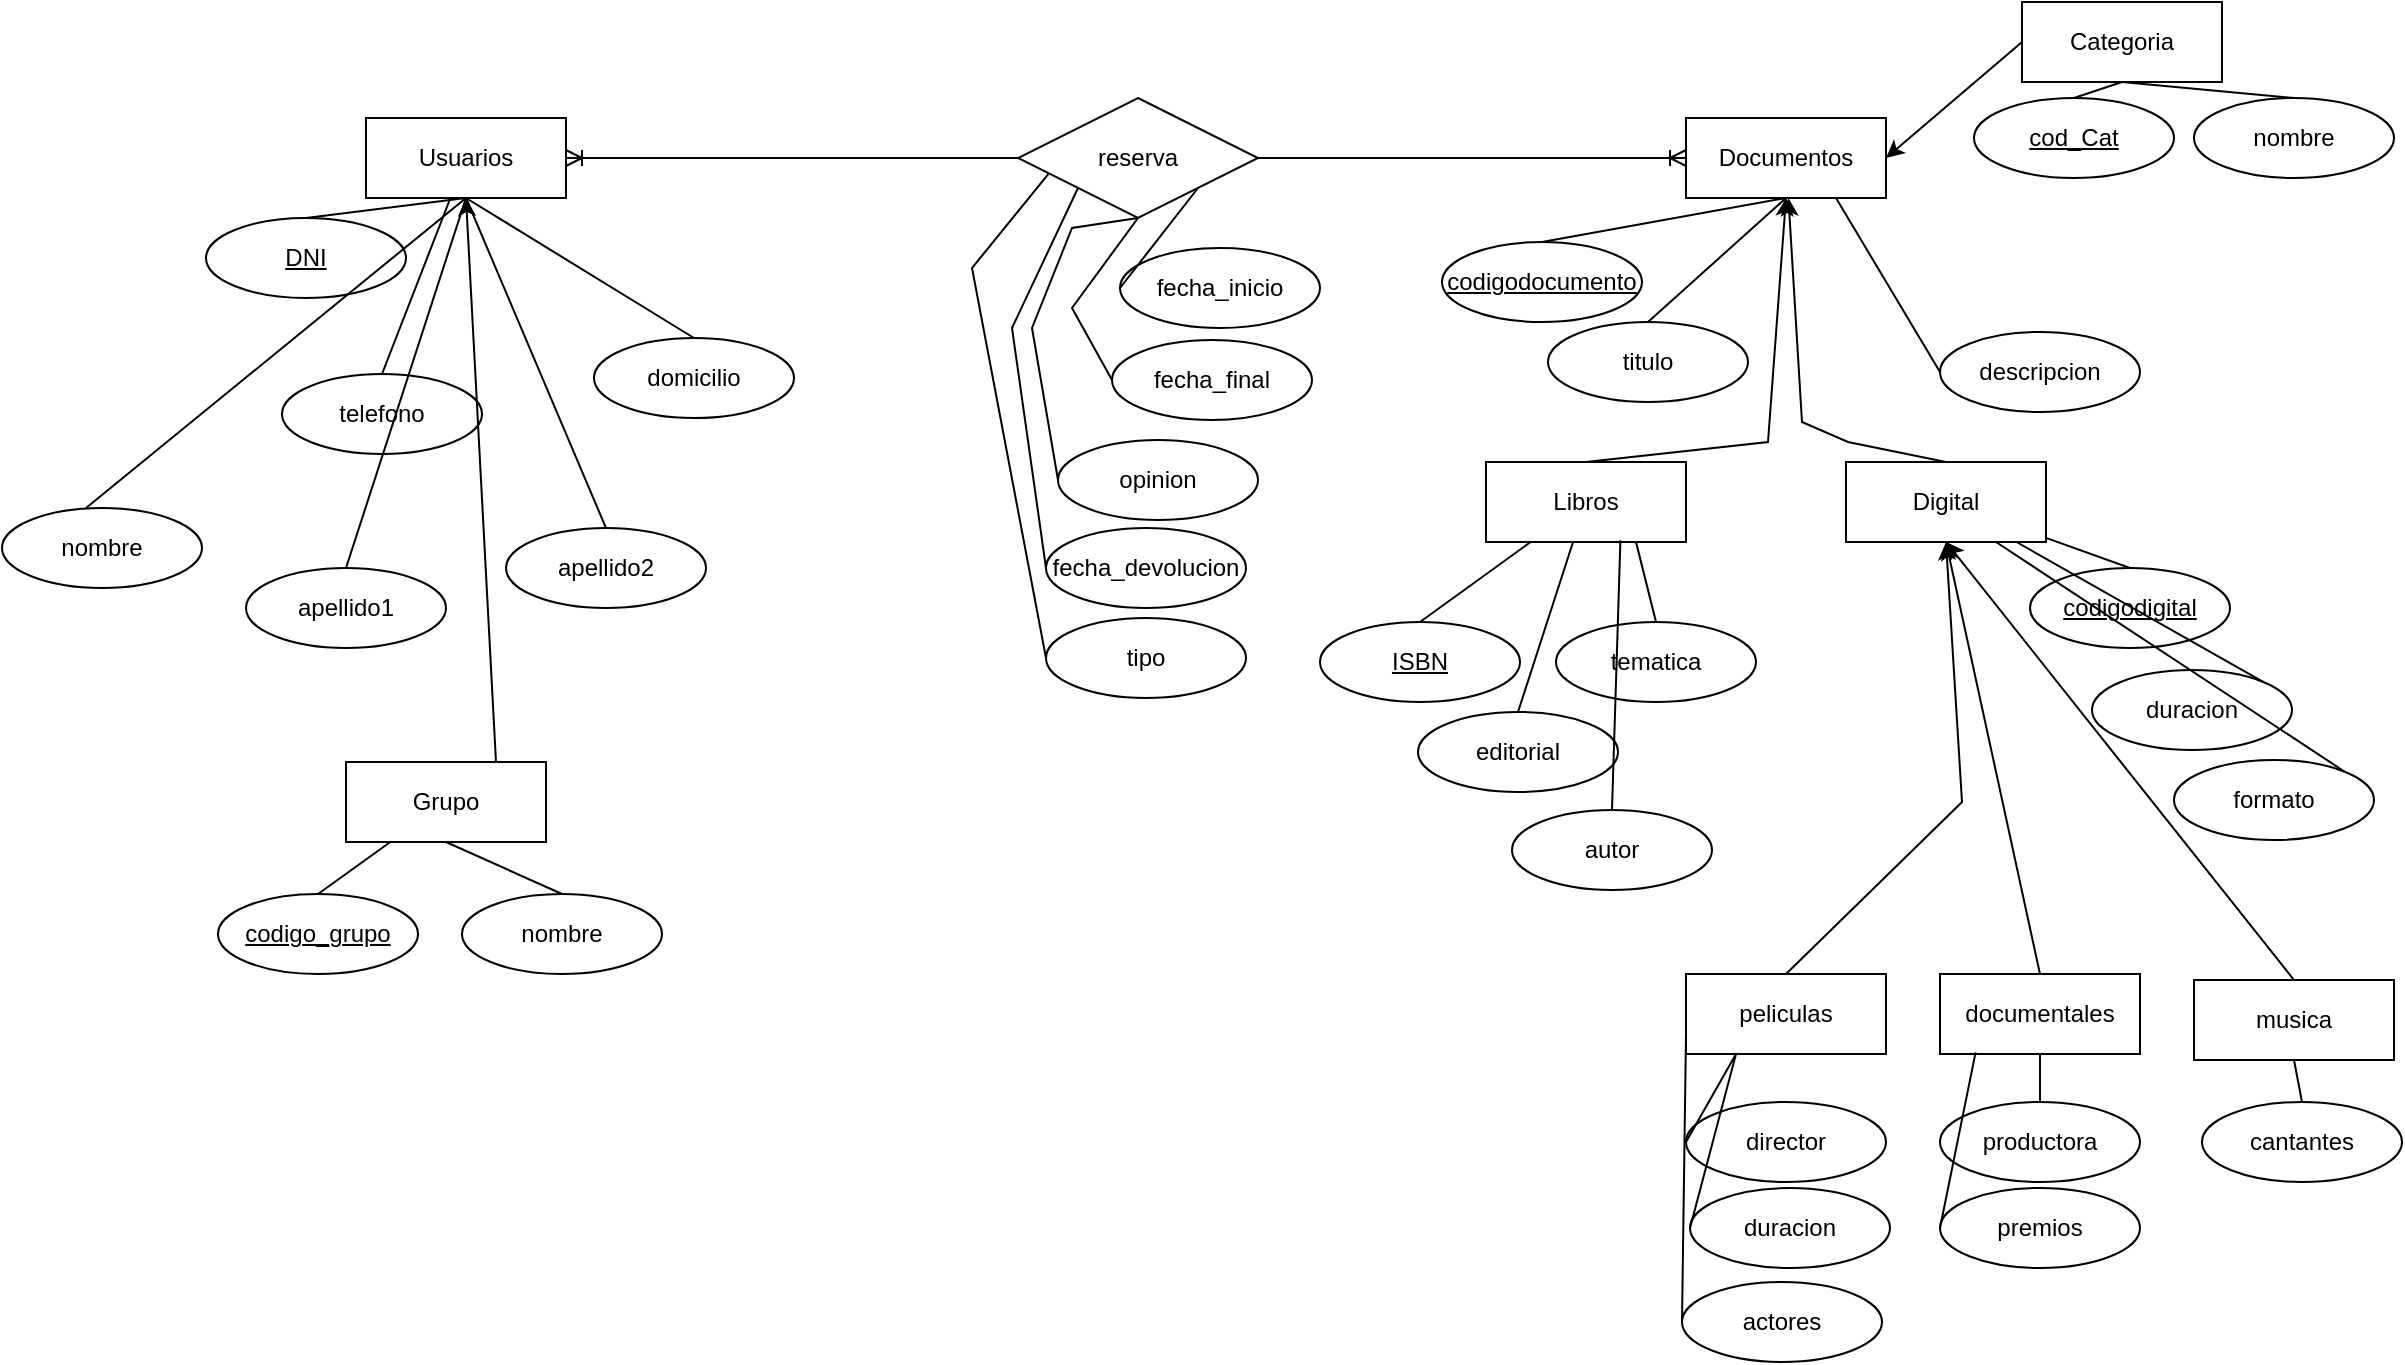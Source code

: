 <mxfile version="20.5.3" type="github">
  <diagram id="R2lEEEUBdFMjLlhIrx00" name="Page-1">
    <mxGraphModel dx="1368" dy="545" grid="1" gridSize="10" guides="1" tooltips="1" connect="1" arrows="1" fold="1" page="1" pageScale="1" pageWidth="850" pageHeight="1100" math="0" shadow="0" extFonts="Permanent Marker^https://fonts.googleapis.com/css?family=Permanent+Marker">
      <root>
        <mxCell id="0" />
        <mxCell id="1" parent="0" />
        <mxCell id="maS0jKPrXII0S9KqRdAt-1" value="Usuarios" style="whiteSpace=wrap;html=1;align=center;" vertex="1" parent="1">
          <mxGeometry x="152" y="208" width="100" height="40" as="geometry" />
        </mxCell>
        <mxCell id="maS0jKPrXII0S9KqRdAt-2" value="Documentos" style="whiteSpace=wrap;html=1;align=center;" vertex="1" parent="1">
          <mxGeometry x="812" y="208" width="100" height="40" as="geometry" />
        </mxCell>
        <mxCell id="maS0jKPrXII0S9KqRdAt-3" value="reserva" style="shape=rhombus;perimeter=rhombusPerimeter;whiteSpace=wrap;html=1;align=center;" vertex="1" parent="1">
          <mxGeometry x="478" y="198" width="120" height="60" as="geometry" />
        </mxCell>
        <mxCell id="maS0jKPrXII0S9KqRdAt-5" value="" style="edgeStyle=entityRelationEdgeStyle;fontSize=12;html=1;endArrow=ERoneToMany;rounded=0;exitX=1;exitY=0.5;exitDx=0;exitDy=0;" edge="1" parent="1" source="maS0jKPrXII0S9KqRdAt-3" target="maS0jKPrXII0S9KqRdAt-2">
          <mxGeometry width="100" height="100" relative="1" as="geometry">
            <mxPoint x="691" y="228" as="sourcePoint" />
            <mxPoint x="641" y="198" as="targetPoint" />
          </mxGeometry>
        </mxCell>
        <mxCell id="maS0jKPrXII0S9KqRdAt-6" value="" style="edgeStyle=entityRelationEdgeStyle;fontSize=12;html=1;endArrow=ERoneToMany;rounded=0;exitX=0;exitY=0.5;exitDx=0;exitDy=0;entryX=1;entryY=0.5;entryDx=0;entryDy=0;" edge="1" parent="1" source="maS0jKPrXII0S9KqRdAt-3" target="maS0jKPrXII0S9KqRdAt-1">
          <mxGeometry width="100" height="100" relative="1" as="geometry">
            <mxPoint x="448" y="298" as="sourcePoint" />
            <mxPoint x="548" y="198" as="targetPoint" />
          </mxGeometry>
        </mxCell>
        <mxCell id="maS0jKPrXII0S9KqRdAt-7" value="nombre" style="ellipse;whiteSpace=wrap;html=1;align=center;" vertex="1" parent="1">
          <mxGeometry x="-30" y="403" width="100" height="40" as="geometry" />
        </mxCell>
        <mxCell id="maS0jKPrXII0S9KqRdAt-8" value="DNI" style="ellipse;whiteSpace=wrap;html=1;align=center;fontStyle=4;" vertex="1" parent="1">
          <mxGeometry x="72" y="258" width="100" height="40" as="geometry" />
        </mxCell>
        <mxCell id="maS0jKPrXII0S9KqRdAt-9" value="apellido1" style="ellipse;whiteSpace=wrap;html=1;align=center;" vertex="1" parent="1">
          <mxGeometry x="92" y="433" width="100" height="40" as="geometry" />
        </mxCell>
        <mxCell id="maS0jKPrXII0S9KqRdAt-10" value="apellido2" style="ellipse;whiteSpace=wrap;html=1;align=center;" vertex="1" parent="1">
          <mxGeometry x="222" y="413" width="100" height="40" as="geometry" />
        </mxCell>
        <mxCell id="maS0jKPrXII0S9KqRdAt-11" value="telefono" style="ellipse;whiteSpace=wrap;html=1;align=center;" vertex="1" parent="1">
          <mxGeometry x="110" y="336" width="100" height="40" as="geometry" />
        </mxCell>
        <mxCell id="maS0jKPrXII0S9KqRdAt-13" value="domicilio" style="ellipse;whiteSpace=wrap;html=1;align=center;" vertex="1" parent="1">
          <mxGeometry x="266" y="318" width="100" height="40" as="geometry" />
        </mxCell>
        <mxCell id="maS0jKPrXII0S9KqRdAt-16" value="" style="endArrow=none;html=1;rounded=0;exitX=0.5;exitY=0;exitDx=0;exitDy=0;" edge="1" parent="1" source="maS0jKPrXII0S9KqRdAt-11" target="maS0jKPrXII0S9KqRdAt-1">
          <mxGeometry relative="1" as="geometry">
            <mxPoint x="222" y="313" as="sourcePoint" />
            <mxPoint x="382" y="313" as="targetPoint" />
          </mxGeometry>
        </mxCell>
        <mxCell id="maS0jKPrXII0S9KqRdAt-17" value="" style="endArrow=none;html=1;rounded=0;exitX=0.5;exitY=0;exitDx=0;exitDy=0;entryX=0.5;entryY=1;entryDx=0;entryDy=0;" edge="1" parent="1" source="maS0jKPrXII0S9KqRdAt-13" target="maS0jKPrXII0S9KqRdAt-1">
          <mxGeometry relative="1" as="geometry">
            <mxPoint x="192" y="323" as="sourcePoint" />
            <mxPoint x="352" y="323" as="targetPoint" />
          </mxGeometry>
        </mxCell>
        <mxCell id="maS0jKPrXII0S9KqRdAt-18" value="" style="endArrow=none;html=1;rounded=0;exitX=0.5;exitY=0;exitDx=0;exitDy=0;entryX=0.5;entryY=1;entryDx=0;entryDy=0;" edge="1" parent="1" source="maS0jKPrXII0S9KqRdAt-8" target="maS0jKPrXII0S9KqRdAt-1">
          <mxGeometry relative="1" as="geometry">
            <mxPoint x="162" y="363" as="sourcePoint" />
            <mxPoint x="322" y="363" as="targetPoint" />
          </mxGeometry>
        </mxCell>
        <mxCell id="maS0jKPrXII0S9KqRdAt-19" value="" style="endArrow=none;html=1;rounded=0;exitX=0.42;exitY=0;exitDx=0;exitDy=0;exitPerimeter=0;entryX=0.5;entryY=1;entryDx=0;entryDy=0;" edge="1" parent="1" source="maS0jKPrXII0S9KqRdAt-7" target="maS0jKPrXII0S9KqRdAt-1">
          <mxGeometry relative="1" as="geometry">
            <mxPoint x="162" y="363" as="sourcePoint" />
            <mxPoint x="322" y="363" as="targetPoint" />
          </mxGeometry>
        </mxCell>
        <mxCell id="maS0jKPrXII0S9KqRdAt-20" value="" style="endArrow=none;html=1;rounded=0;exitX=0.5;exitY=0;exitDx=0;exitDy=0;entryX=0.5;entryY=1;entryDx=0;entryDy=0;" edge="1" parent="1" source="maS0jKPrXII0S9KqRdAt-9" target="maS0jKPrXII0S9KqRdAt-1">
          <mxGeometry relative="1" as="geometry">
            <mxPoint x="162" y="363" as="sourcePoint" />
            <mxPoint x="202" y="243" as="targetPoint" />
          </mxGeometry>
        </mxCell>
        <mxCell id="maS0jKPrXII0S9KqRdAt-21" value="" style="endArrow=none;html=1;rounded=0;exitX=0.5;exitY=0;exitDx=0;exitDy=0;entryX=0.5;entryY=1;entryDx=0;entryDy=0;" edge="1" parent="1" source="maS0jKPrXII0S9KqRdAt-10" target="maS0jKPrXII0S9KqRdAt-1">
          <mxGeometry relative="1" as="geometry">
            <mxPoint x="162" y="363" as="sourcePoint" />
            <mxPoint x="322" y="363" as="targetPoint" />
          </mxGeometry>
        </mxCell>
        <mxCell id="maS0jKPrXII0S9KqRdAt-22" value="fecha_inicio" style="ellipse;whiteSpace=wrap;html=1;align=center;" vertex="1" parent="1">
          <mxGeometry x="529" y="273" width="100" height="40" as="geometry" />
        </mxCell>
        <mxCell id="maS0jKPrXII0S9KqRdAt-23" value="fecha_final" style="ellipse;whiteSpace=wrap;html=1;align=center;" vertex="1" parent="1">
          <mxGeometry x="525" y="319" width="100" height="40" as="geometry" />
        </mxCell>
        <mxCell id="maS0jKPrXII0S9KqRdAt-24" value="opinion" style="ellipse;whiteSpace=wrap;html=1;align=center;" vertex="1" parent="1">
          <mxGeometry x="498" y="369" width="100" height="40" as="geometry" />
        </mxCell>
        <mxCell id="maS0jKPrXII0S9KqRdAt-25" value="fecha_devolucion" style="ellipse;whiteSpace=wrap;html=1;align=center;" vertex="1" parent="1">
          <mxGeometry x="492" y="413" width="100" height="40" as="geometry" />
        </mxCell>
        <mxCell id="maS0jKPrXII0S9KqRdAt-26" value="tipo" style="ellipse;whiteSpace=wrap;html=1;align=center;" vertex="1" parent="1">
          <mxGeometry x="492" y="458" width="100" height="40" as="geometry" />
        </mxCell>
        <mxCell id="maS0jKPrXII0S9KqRdAt-27" value="" style="endArrow=none;html=1;rounded=0;entryX=0;entryY=0.5;entryDx=0;entryDy=0;exitX=0.127;exitY=0.633;exitDx=0;exitDy=0;exitPerimeter=0;" edge="1" parent="1" source="maS0jKPrXII0S9KqRdAt-3" target="maS0jKPrXII0S9KqRdAt-26">
          <mxGeometry relative="1" as="geometry">
            <mxPoint x="435" y="363" as="sourcePoint" />
            <mxPoint x="595" y="363" as="targetPoint" />
            <Array as="points">
              <mxPoint x="455" y="283" />
            </Array>
          </mxGeometry>
        </mxCell>
        <mxCell id="maS0jKPrXII0S9KqRdAt-28" value="" style="endArrow=none;html=1;rounded=0;entryX=0;entryY=0.5;entryDx=0;entryDy=0;exitX=0;exitY=1;exitDx=0;exitDy=0;" edge="1" parent="1" source="maS0jKPrXII0S9KqRdAt-3" target="maS0jKPrXII0S9KqRdAt-25">
          <mxGeometry relative="1" as="geometry">
            <mxPoint x="435" y="363" as="sourcePoint" />
            <mxPoint x="595" y="363" as="targetPoint" />
            <Array as="points">
              <mxPoint x="475" y="313" />
            </Array>
          </mxGeometry>
        </mxCell>
        <mxCell id="maS0jKPrXII0S9KqRdAt-29" value="" style="endArrow=none;html=1;rounded=0;entryX=0;entryY=0.5;entryDx=0;entryDy=0;exitX=0.5;exitY=1;exitDx=0;exitDy=0;" edge="1" parent="1" source="maS0jKPrXII0S9KqRdAt-3" target="maS0jKPrXII0S9KqRdAt-24">
          <mxGeometry relative="1" as="geometry">
            <mxPoint x="485" y="333" as="sourcePoint" />
            <mxPoint x="595" y="363" as="targetPoint" />
            <Array as="points">
              <mxPoint x="505" y="263" />
              <mxPoint x="485" y="313" />
            </Array>
          </mxGeometry>
        </mxCell>
        <mxCell id="maS0jKPrXII0S9KqRdAt-30" value="" style="endArrow=none;html=1;rounded=0;entryX=0;entryY=0.5;entryDx=0;entryDy=0;exitX=0.5;exitY=1;exitDx=0;exitDy=0;" edge="1" parent="1" source="maS0jKPrXII0S9KqRdAt-3" target="maS0jKPrXII0S9KqRdAt-23">
          <mxGeometry relative="1" as="geometry">
            <mxPoint x="435" y="363" as="sourcePoint" />
            <mxPoint x="595" y="363" as="targetPoint" />
            <Array as="points">
              <mxPoint x="505" y="303" />
            </Array>
          </mxGeometry>
        </mxCell>
        <mxCell id="maS0jKPrXII0S9KqRdAt-31" value="" style="endArrow=none;html=1;rounded=0;entryX=0;entryY=0.5;entryDx=0;entryDy=0;exitX=1;exitY=1;exitDx=0;exitDy=0;" edge="1" parent="1" source="maS0jKPrXII0S9KqRdAt-3" target="maS0jKPrXII0S9KqRdAt-22">
          <mxGeometry relative="1" as="geometry">
            <mxPoint x="435" y="363" as="sourcePoint" />
            <mxPoint x="595" y="363" as="targetPoint" />
          </mxGeometry>
        </mxCell>
        <mxCell id="maS0jKPrXII0S9KqRdAt-32" value="Libros" style="whiteSpace=wrap;html=1;align=center;" vertex="1" parent="1">
          <mxGeometry x="712" y="380" width="100" height="40" as="geometry" />
        </mxCell>
        <mxCell id="maS0jKPrXII0S9KqRdAt-33" value="Digital" style="whiteSpace=wrap;html=1;align=center;" vertex="1" parent="1">
          <mxGeometry x="892" y="380" width="100" height="40" as="geometry" />
        </mxCell>
        <mxCell id="maS0jKPrXII0S9KqRdAt-35" value="codigodocumento" style="ellipse;whiteSpace=wrap;html=1;align=center;fontStyle=4;" vertex="1" parent="1">
          <mxGeometry x="690" y="270" width="100" height="40" as="geometry" />
        </mxCell>
        <mxCell id="maS0jKPrXII0S9KqRdAt-36" value="" style="endArrow=none;html=1;rounded=0;exitX=0.5;exitY=0;exitDx=0;exitDy=0;entryX=0.5;entryY=1;entryDx=0;entryDy=0;" edge="1" parent="1" source="maS0jKPrXII0S9KqRdAt-35" target="maS0jKPrXII0S9KqRdAt-2">
          <mxGeometry relative="1" as="geometry">
            <mxPoint x="663" y="180" as="sourcePoint" />
            <mxPoint x="823" y="180" as="targetPoint" />
          </mxGeometry>
        </mxCell>
        <mxCell id="maS0jKPrXII0S9KqRdAt-38" value="titulo" style="ellipse;whiteSpace=wrap;html=1;align=center;" vertex="1" parent="1">
          <mxGeometry x="743" y="310" width="100" height="40" as="geometry" />
        </mxCell>
        <mxCell id="maS0jKPrXII0S9KqRdAt-39" value="descripcion" style="ellipse;whiteSpace=wrap;html=1;align=center;" vertex="1" parent="1">
          <mxGeometry x="939" y="315" width="100" height="40" as="geometry" />
        </mxCell>
        <mxCell id="maS0jKPrXII0S9KqRdAt-40" value="" style="endArrow=none;html=1;rounded=0;entryX=0.5;entryY=0;entryDx=0;entryDy=0;exitX=0.5;exitY=1;exitDx=0;exitDy=0;" edge="1" parent="1" source="maS0jKPrXII0S9KqRdAt-2" target="maS0jKPrXII0S9KqRdAt-38">
          <mxGeometry relative="1" as="geometry">
            <mxPoint x="673" y="180" as="sourcePoint" />
            <mxPoint x="833" y="180" as="targetPoint" />
          </mxGeometry>
        </mxCell>
        <mxCell id="maS0jKPrXII0S9KqRdAt-42" value="" style="endArrow=none;html=1;rounded=0;entryX=0;entryY=0.5;entryDx=0;entryDy=0;exitX=0.75;exitY=1;exitDx=0;exitDy=0;" edge="1" parent="1" source="maS0jKPrXII0S9KqRdAt-2" target="maS0jKPrXII0S9KqRdAt-39">
          <mxGeometry relative="1" as="geometry">
            <mxPoint x="673" y="180" as="sourcePoint" />
            <mxPoint x="833" y="180" as="targetPoint" />
          </mxGeometry>
        </mxCell>
        <mxCell id="maS0jKPrXII0S9KqRdAt-44" value="" style="endArrow=classic;html=1;rounded=0;entryX=0.5;entryY=1;entryDx=0;entryDy=0;" edge="1" parent="1" target="maS0jKPrXII0S9KqRdAt-2">
          <mxGeometry width="50" height="50" relative="1" as="geometry">
            <mxPoint x="762" y="380" as="sourcePoint" />
            <mxPoint x="812" y="330" as="targetPoint" />
            <Array as="points">
              <mxPoint x="853" y="370" />
            </Array>
          </mxGeometry>
        </mxCell>
        <mxCell id="maS0jKPrXII0S9KqRdAt-45" value="" style="endArrow=classic;html=1;rounded=0;exitX=0.5;exitY=0;exitDx=0;exitDy=0;" edge="1" parent="1" source="maS0jKPrXII0S9KqRdAt-33" target="maS0jKPrXII0S9KqRdAt-2">
          <mxGeometry width="50" height="50" relative="1" as="geometry">
            <mxPoint x="723" y="410" as="sourcePoint" />
            <mxPoint x="773" y="360" as="targetPoint" />
            <Array as="points">
              <mxPoint x="893" y="370" />
              <mxPoint x="870" y="360" />
            </Array>
          </mxGeometry>
        </mxCell>
        <mxCell id="maS0jKPrXII0S9KqRdAt-46" value="ISBN" style="ellipse;whiteSpace=wrap;html=1;align=center;fontStyle=4;" vertex="1" parent="1">
          <mxGeometry x="629" y="460" width="100" height="40" as="geometry" />
        </mxCell>
        <mxCell id="maS0jKPrXII0S9KqRdAt-47" value="editorial" style="ellipse;whiteSpace=wrap;html=1;align=center;" vertex="1" parent="1">
          <mxGeometry x="678" y="505" width="100" height="40" as="geometry" />
        </mxCell>
        <mxCell id="maS0jKPrXII0S9KqRdAt-48" value="autor" style="ellipse;whiteSpace=wrap;html=1;align=center;" vertex="1" parent="1">
          <mxGeometry x="725" y="554" width="100" height="40" as="geometry" />
        </mxCell>
        <mxCell id="maS0jKPrXII0S9KqRdAt-49" value="tematica" style="ellipse;whiteSpace=wrap;html=1;align=center;" vertex="1" parent="1">
          <mxGeometry x="747" y="460" width="100" height="40" as="geometry" />
        </mxCell>
        <mxCell id="maS0jKPrXII0S9KqRdAt-50" value="" style="endArrow=none;html=1;rounded=0;exitX=0.5;exitY=0;exitDx=0;exitDy=0;" edge="1" parent="1" source="maS0jKPrXII0S9KqRdAt-46" target="maS0jKPrXII0S9KqRdAt-32">
          <mxGeometry relative="1" as="geometry">
            <mxPoint x="630" y="500" as="sourcePoint" />
            <mxPoint x="790" y="500" as="targetPoint" />
          </mxGeometry>
        </mxCell>
        <mxCell id="maS0jKPrXII0S9KqRdAt-51" value="" style="endArrow=none;html=1;rounded=0;exitX=0.5;exitY=0;exitDx=0;exitDy=0;" edge="1" parent="1" source="maS0jKPrXII0S9KqRdAt-47" target="maS0jKPrXII0S9KqRdAt-32">
          <mxGeometry relative="1" as="geometry">
            <mxPoint x="630" y="500" as="sourcePoint" />
            <mxPoint x="790" y="500" as="targetPoint" />
          </mxGeometry>
        </mxCell>
        <mxCell id="maS0jKPrXII0S9KqRdAt-52" value="" style="endArrow=none;html=1;rounded=0;entryX=0.5;entryY=0;entryDx=0;entryDy=0;exitX=0.672;exitY=0.98;exitDx=0;exitDy=0;exitPerimeter=0;" edge="1" parent="1" source="maS0jKPrXII0S9KqRdAt-32" target="maS0jKPrXII0S9KqRdAt-48">
          <mxGeometry relative="1" as="geometry">
            <mxPoint x="630" y="500" as="sourcePoint" />
            <mxPoint x="790" y="500" as="targetPoint" />
          </mxGeometry>
        </mxCell>
        <mxCell id="maS0jKPrXII0S9KqRdAt-53" value="" style="endArrow=none;html=1;rounded=0;entryX=0.5;entryY=0;entryDx=0;entryDy=0;exitX=0.75;exitY=1;exitDx=0;exitDy=0;" edge="1" parent="1" source="maS0jKPrXII0S9KqRdAt-32" target="maS0jKPrXII0S9KqRdAt-49">
          <mxGeometry relative="1" as="geometry">
            <mxPoint x="630" y="500" as="sourcePoint" />
            <mxPoint x="790" y="500" as="targetPoint" />
          </mxGeometry>
        </mxCell>
        <mxCell id="maS0jKPrXII0S9KqRdAt-54" value="Grupo" style="whiteSpace=wrap;html=1;align=center;" vertex="1" parent="1">
          <mxGeometry x="142" y="530" width="100" height="40" as="geometry" />
        </mxCell>
        <mxCell id="maS0jKPrXII0S9KqRdAt-55" value="" style="endArrow=classic;html=1;rounded=0;entryX=0.5;entryY=1;entryDx=0;entryDy=0;exitX=0.75;exitY=0;exitDx=0;exitDy=0;" edge="1" parent="1" source="maS0jKPrXII0S9KqRdAt-54" target="maS0jKPrXII0S9KqRdAt-1">
          <mxGeometry width="50" height="50" relative="1" as="geometry">
            <mxPoint x="210" y="370" as="sourcePoint" />
            <mxPoint x="260" y="320" as="targetPoint" />
          </mxGeometry>
        </mxCell>
        <mxCell id="maS0jKPrXII0S9KqRdAt-56" value="codigo_grupo" style="ellipse;whiteSpace=wrap;html=1;align=center;fontStyle=4;" vertex="1" parent="1">
          <mxGeometry x="78" y="596" width="100" height="40" as="geometry" />
        </mxCell>
        <mxCell id="maS0jKPrXII0S9KqRdAt-59" value="nombre" style="ellipse;whiteSpace=wrap;html=1;align=center;" vertex="1" parent="1">
          <mxGeometry x="200" y="596" width="100" height="40" as="geometry" />
        </mxCell>
        <mxCell id="maS0jKPrXII0S9KqRdAt-60" value="" style="endArrow=none;html=1;rounded=0;exitX=0.5;exitY=0;exitDx=0;exitDy=0;" edge="1" parent="1" source="maS0jKPrXII0S9KqRdAt-56" target="maS0jKPrXII0S9KqRdAt-54">
          <mxGeometry relative="1" as="geometry">
            <mxPoint x="140" y="670" as="sourcePoint" />
            <mxPoint x="300" y="670" as="targetPoint" />
          </mxGeometry>
        </mxCell>
        <mxCell id="maS0jKPrXII0S9KqRdAt-61" value="" style="endArrow=none;html=1;rounded=0;entryX=0.5;entryY=0;entryDx=0;entryDy=0;exitX=0.5;exitY=1;exitDx=0;exitDy=0;" edge="1" parent="1" source="maS0jKPrXII0S9KqRdAt-54" target="maS0jKPrXII0S9KqRdAt-59">
          <mxGeometry relative="1" as="geometry">
            <mxPoint x="140" y="670" as="sourcePoint" />
            <mxPoint x="300" y="670" as="targetPoint" />
          </mxGeometry>
        </mxCell>
        <mxCell id="maS0jKPrXII0S9KqRdAt-62" value="codigodigital" style="ellipse;whiteSpace=wrap;html=1;align=center;fontStyle=4;" vertex="1" parent="1">
          <mxGeometry x="984" y="433" width="100" height="40" as="geometry" />
        </mxCell>
        <mxCell id="maS0jKPrXII0S9KqRdAt-64" value="duracion" style="ellipse;whiteSpace=wrap;html=1;align=center;" vertex="1" parent="1">
          <mxGeometry x="1015" y="484" width="100" height="40" as="geometry" />
        </mxCell>
        <mxCell id="maS0jKPrXII0S9KqRdAt-65" value="formato" style="ellipse;whiteSpace=wrap;html=1;align=center;" vertex="1" parent="1">
          <mxGeometry x="1056" y="529" width="100" height="40" as="geometry" />
        </mxCell>
        <mxCell id="maS0jKPrXII0S9KqRdAt-66" value="" style="endArrow=none;html=1;rounded=0;exitX=0.5;exitY=0;exitDx=0;exitDy=0;" edge="1" parent="1" source="maS0jKPrXII0S9KqRdAt-62" target="maS0jKPrXII0S9KqRdAt-33">
          <mxGeometry relative="1" as="geometry">
            <mxPoint x="780" y="550" as="sourcePoint" />
            <mxPoint x="940" y="550" as="targetPoint" />
          </mxGeometry>
        </mxCell>
        <mxCell id="maS0jKPrXII0S9KqRdAt-67" value="" style="endArrow=none;html=1;rounded=0;exitX=1;exitY=0;exitDx=0;exitDy=0;" edge="1" parent="1" source="maS0jKPrXII0S9KqRdAt-64" target="maS0jKPrXII0S9KqRdAt-33">
          <mxGeometry relative="1" as="geometry">
            <mxPoint x="780" y="550" as="sourcePoint" />
            <mxPoint x="940" y="550" as="targetPoint" />
          </mxGeometry>
        </mxCell>
        <mxCell id="maS0jKPrXII0S9KqRdAt-68" value="" style="endArrow=none;html=1;rounded=0;entryX=1;entryY=0;entryDx=0;entryDy=0;exitX=0.75;exitY=1;exitDx=0;exitDy=0;" edge="1" parent="1" source="maS0jKPrXII0S9KqRdAt-33" target="maS0jKPrXII0S9KqRdAt-65">
          <mxGeometry relative="1" as="geometry">
            <mxPoint x="780" y="550" as="sourcePoint" />
            <mxPoint x="940" y="550" as="targetPoint" />
          </mxGeometry>
        </mxCell>
        <mxCell id="maS0jKPrXII0S9KqRdAt-69" value="peliculas" style="whiteSpace=wrap;html=1;align=center;" vertex="1" parent="1">
          <mxGeometry x="812" y="636" width="100" height="40" as="geometry" />
        </mxCell>
        <mxCell id="maS0jKPrXII0S9KqRdAt-70" value="documentales" style="whiteSpace=wrap;html=1;align=center;" vertex="1" parent="1">
          <mxGeometry x="939" y="636" width="100" height="40" as="geometry" />
        </mxCell>
        <mxCell id="maS0jKPrXII0S9KqRdAt-71" value="musica" style="whiteSpace=wrap;html=1;align=center;" vertex="1" parent="1">
          <mxGeometry x="1066" y="639" width="100" height="40" as="geometry" />
        </mxCell>
        <mxCell id="maS0jKPrXII0S9KqRdAt-72" value="director" style="ellipse;whiteSpace=wrap;html=1;align=center;" vertex="1" parent="1">
          <mxGeometry x="812" y="700" width="100" height="40" as="geometry" />
        </mxCell>
        <mxCell id="maS0jKPrXII0S9KqRdAt-73" value="duracion" style="ellipse;whiteSpace=wrap;html=1;align=center;" vertex="1" parent="1">
          <mxGeometry x="814" y="743" width="100" height="40" as="geometry" />
        </mxCell>
        <mxCell id="maS0jKPrXII0S9KqRdAt-75" value="actores" style="ellipse;whiteSpace=wrap;html=1;align=center;" vertex="1" parent="1">
          <mxGeometry x="810" y="790" width="100" height="40" as="geometry" />
        </mxCell>
        <mxCell id="maS0jKPrXII0S9KqRdAt-76" value="" style="endArrow=none;html=1;rounded=0;exitX=0;exitY=0.5;exitDx=0;exitDy=0;entryX=0.25;entryY=1;entryDx=0;entryDy=0;" edge="1" parent="1" source="maS0jKPrXII0S9KqRdAt-72" target="maS0jKPrXII0S9KqRdAt-69">
          <mxGeometry relative="1" as="geometry">
            <mxPoint x="780" y="560" as="sourcePoint" />
            <mxPoint x="860" y="670" as="targetPoint" />
          </mxGeometry>
        </mxCell>
        <mxCell id="maS0jKPrXII0S9KqRdAt-77" value="" style="endArrow=none;html=1;rounded=0;exitX=0;exitY=0.5;exitDx=0;exitDy=0;entryX=0.25;entryY=1;entryDx=0;entryDy=0;" edge="1" parent="1" source="maS0jKPrXII0S9KqRdAt-73" target="maS0jKPrXII0S9KqRdAt-69">
          <mxGeometry relative="1" as="geometry">
            <mxPoint x="780" y="560" as="sourcePoint" />
            <mxPoint x="940" y="560" as="targetPoint" />
          </mxGeometry>
        </mxCell>
        <mxCell id="maS0jKPrXII0S9KqRdAt-78" value="" style="endArrow=none;html=1;rounded=0;exitX=0;exitY=0.5;exitDx=0;exitDy=0;entryX=0;entryY=0.75;entryDx=0;entryDy=0;" edge="1" parent="1" source="maS0jKPrXII0S9KqRdAt-75" target="maS0jKPrXII0S9KqRdAt-69">
          <mxGeometry relative="1" as="geometry">
            <mxPoint x="780" y="560" as="sourcePoint" />
            <mxPoint x="940" y="560" as="targetPoint" />
          </mxGeometry>
        </mxCell>
        <mxCell id="maS0jKPrXII0S9KqRdAt-79" value="productora" style="ellipse;whiteSpace=wrap;html=1;align=center;" vertex="1" parent="1">
          <mxGeometry x="939" y="700" width="100" height="40" as="geometry" />
        </mxCell>
        <mxCell id="maS0jKPrXII0S9KqRdAt-80" value="premios" style="ellipse;whiteSpace=wrap;html=1;align=center;" vertex="1" parent="1">
          <mxGeometry x="939" y="743" width="100" height="40" as="geometry" />
        </mxCell>
        <mxCell id="maS0jKPrXII0S9KqRdAt-81" value="" style="endArrow=none;html=1;rounded=0;exitX=0;exitY=0.5;exitDx=0;exitDy=0;entryX=0.178;entryY=0.98;entryDx=0;entryDy=0;entryPerimeter=0;" edge="1" parent="1" source="maS0jKPrXII0S9KqRdAt-80" target="maS0jKPrXII0S9KqRdAt-70">
          <mxGeometry relative="1" as="geometry">
            <mxPoint x="780" y="560" as="sourcePoint" />
            <mxPoint x="940" y="560" as="targetPoint" />
          </mxGeometry>
        </mxCell>
        <mxCell id="maS0jKPrXII0S9KqRdAt-82" value="" style="endArrow=none;html=1;rounded=0;entryX=0.5;entryY=0;entryDx=0;entryDy=0;exitX=0.5;exitY=1;exitDx=0;exitDy=0;" edge="1" parent="1" source="maS0jKPrXII0S9KqRdAt-70" target="maS0jKPrXII0S9KqRdAt-79">
          <mxGeometry relative="1" as="geometry">
            <mxPoint x="780" y="560" as="sourcePoint" />
            <mxPoint x="940" y="560" as="targetPoint" />
          </mxGeometry>
        </mxCell>
        <mxCell id="maS0jKPrXII0S9KqRdAt-83" value="" style="endArrow=classic;html=1;rounded=0;exitX=0.5;exitY=0;exitDx=0;exitDy=0;entryX=0.5;entryY=1;entryDx=0;entryDy=0;" edge="1" parent="1" source="maS0jKPrXII0S9KqRdAt-69" target="maS0jKPrXII0S9KqRdAt-33">
          <mxGeometry width="50" height="50" relative="1" as="geometry">
            <mxPoint x="840" y="580" as="sourcePoint" />
            <mxPoint x="890" y="530" as="targetPoint" />
            <Array as="points">
              <mxPoint x="950" y="550" />
            </Array>
          </mxGeometry>
        </mxCell>
        <mxCell id="maS0jKPrXII0S9KqRdAt-84" value="" style="endArrow=classic;html=1;rounded=0;exitX=0.5;exitY=0;exitDx=0;exitDy=0;entryX=0.5;entryY=1;entryDx=0;entryDy=0;" edge="1" parent="1" source="maS0jKPrXII0S9KqRdAt-70" target="maS0jKPrXII0S9KqRdAt-33">
          <mxGeometry width="50" height="50" relative="1" as="geometry">
            <mxPoint x="870" y="620" as="sourcePoint" />
            <mxPoint x="920" y="570" as="targetPoint" />
          </mxGeometry>
        </mxCell>
        <mxCell id="maS0jKPrXII0S9KqRdAt-85" value="" style="endArrow=classic;html=1;rounded=0;exitX=0.5;exitY=0;exitDx=0;exitDy=0;entryX=0.5;entryY=1;entryDx=0;entryDy=0;" edge="1" parent="1" source="maS0jKPrXII0S9KqRdAt-71" target="maS0jKPrXII0S9KqRdAt-33">
          <mxGeometry width="50" height="50" relative="1" as="geometry">
            <mxPoint x="870" y="620" as="sourcePoint" />
            <mxPoint x="950" y="450" as="targetPoint" />
          </mxGeometry>
        </mxCell>
        <mxCell id="maS0jKPrXII0S9KqRdAt-86" value="cantantes" style="ellipse;whiteSpace=wrap;html=1;align=center;" vertex="1" parent="1">
          <mxGeometry x="1070" y="700" width="100" height="40" as="geometry" />
        </mxCell>
        <mxCell id="maS0jKPrXII0S9KqRdAt-87" value="" style="endArrow=none;html=1;rounded=0;exitX=0.5;exitY=0;exitDx=0;exitDy=0;entryX=0.5;entryY=1;entryDx=0;entryDy=0;" edge="1" parent="1" source="maS0jKPrXII0S9KqRdAt-86" target="maS0jKPrXII0S9KqRdAt-71">
          <mxGeometry relative="1" as="geometry">
            <mxPoint x="830" y="570" as="sourcePoint" />
            <mxPoint x="990" y="570" as="targetPoint" />
          </mxGeometry>
        </mxCell>
        <mxCell id="maS0jKPrXII0S9KqRdAt-88" value="Categoria" style="whiteSpace=wrap;html=1;align=center;" vertex="1" parent="1">
          <mxGeometry x="980" y="150" width="100" height="40" as="geometry" />
        </mxCell>
        <mxCell id="maS0jKPrXII0S9KqRdAt-89" value="" style="endArrow=classic;html=1;rounded=0;exitX=0;exitY=0.5;exitDx=0;exitDy=0;entryX=1;entryY=0.5;entryDx=0;entryDy=0;" edge="1" parent="1" source="maS0jKPrXII0S9KqRdAt-88" target="maS0jKPrXII0S9KqRdAt-2">
          <mxGeometry width="50" height="50" relative="1" as="geometry">
            <mxPoint x="890" y="240" as="sourcePoint" />
            <mxPoint x="940" y="190" as="targetPoint" />
          </mxGeometry>
        </mxCell>
        <mxCell id="maS0jKPrXII0S9KqRdAt-90" value="cod_Cat" style="ellipse;whiteSpace=wrap;html=1;align=center;fontStyle=4;" vertex="1" parent="1">
          <mxGeometry x="956" y="198" width="100" height="40" as="geometry" />
        </mxCell>
        <mxCell id="maS0jKPrXII0S9KqRdAt-91" value="nombre" style="ellipse;whiteSpace=wrap;html=1;align=center;" vertex="1" parent="1">
          <mxGeometry x="1066" y="198" width="100" height="40" as="geometry" />
        </mxCell>
        <mxCell id="maS0jKPrXII0S9KqRdAt-92" value="" style="endArrow=none;html=1;rounded=0;entryX=0.5;entryY=0;entryDx=0;entryDy=0;exitX=0.5;exitY=1;exitDx=0;exitDy=0;" edge="1" parent="1" source="maS0jKPrXII0S9KqRdAt-88" target="maS0jKPrXII0S9KqRdAt-90">
          <mxGeometry relative="1" as="geometry">
            <mxPoint x="830" y="210" as="sourcePoint" />
            <mxPoint x="990" y="210" as="targetPoint" />
          </mxGeometry>
        </mxCell>
        <mxCell id="maS0jKPrXII0S9KqRdAt-93" value="" style="endArrow=none;html=1;rounded=0;entryX=0.5;entryY=0;entryDx=0;entryDy=0;exitX=0.5;exitY=1;exitDx=0;exitDy=0;" edge="1" parent="1" source="maS0jKPrXII0S9KqRdAt-88" target="maS0jKPrXII0S9KqRdAt-91">
          <mxGeometry relative="1" as="geometry">
            <mxPoint x="830" y="210" as="sourcePoint" />
            <mxPoint x="990" y="210" as="targetPoint" />
          </mxGeometry>
        </mxCell>
      </root>
    </mxGraphModel>
  </diagram>
</mxfile>
